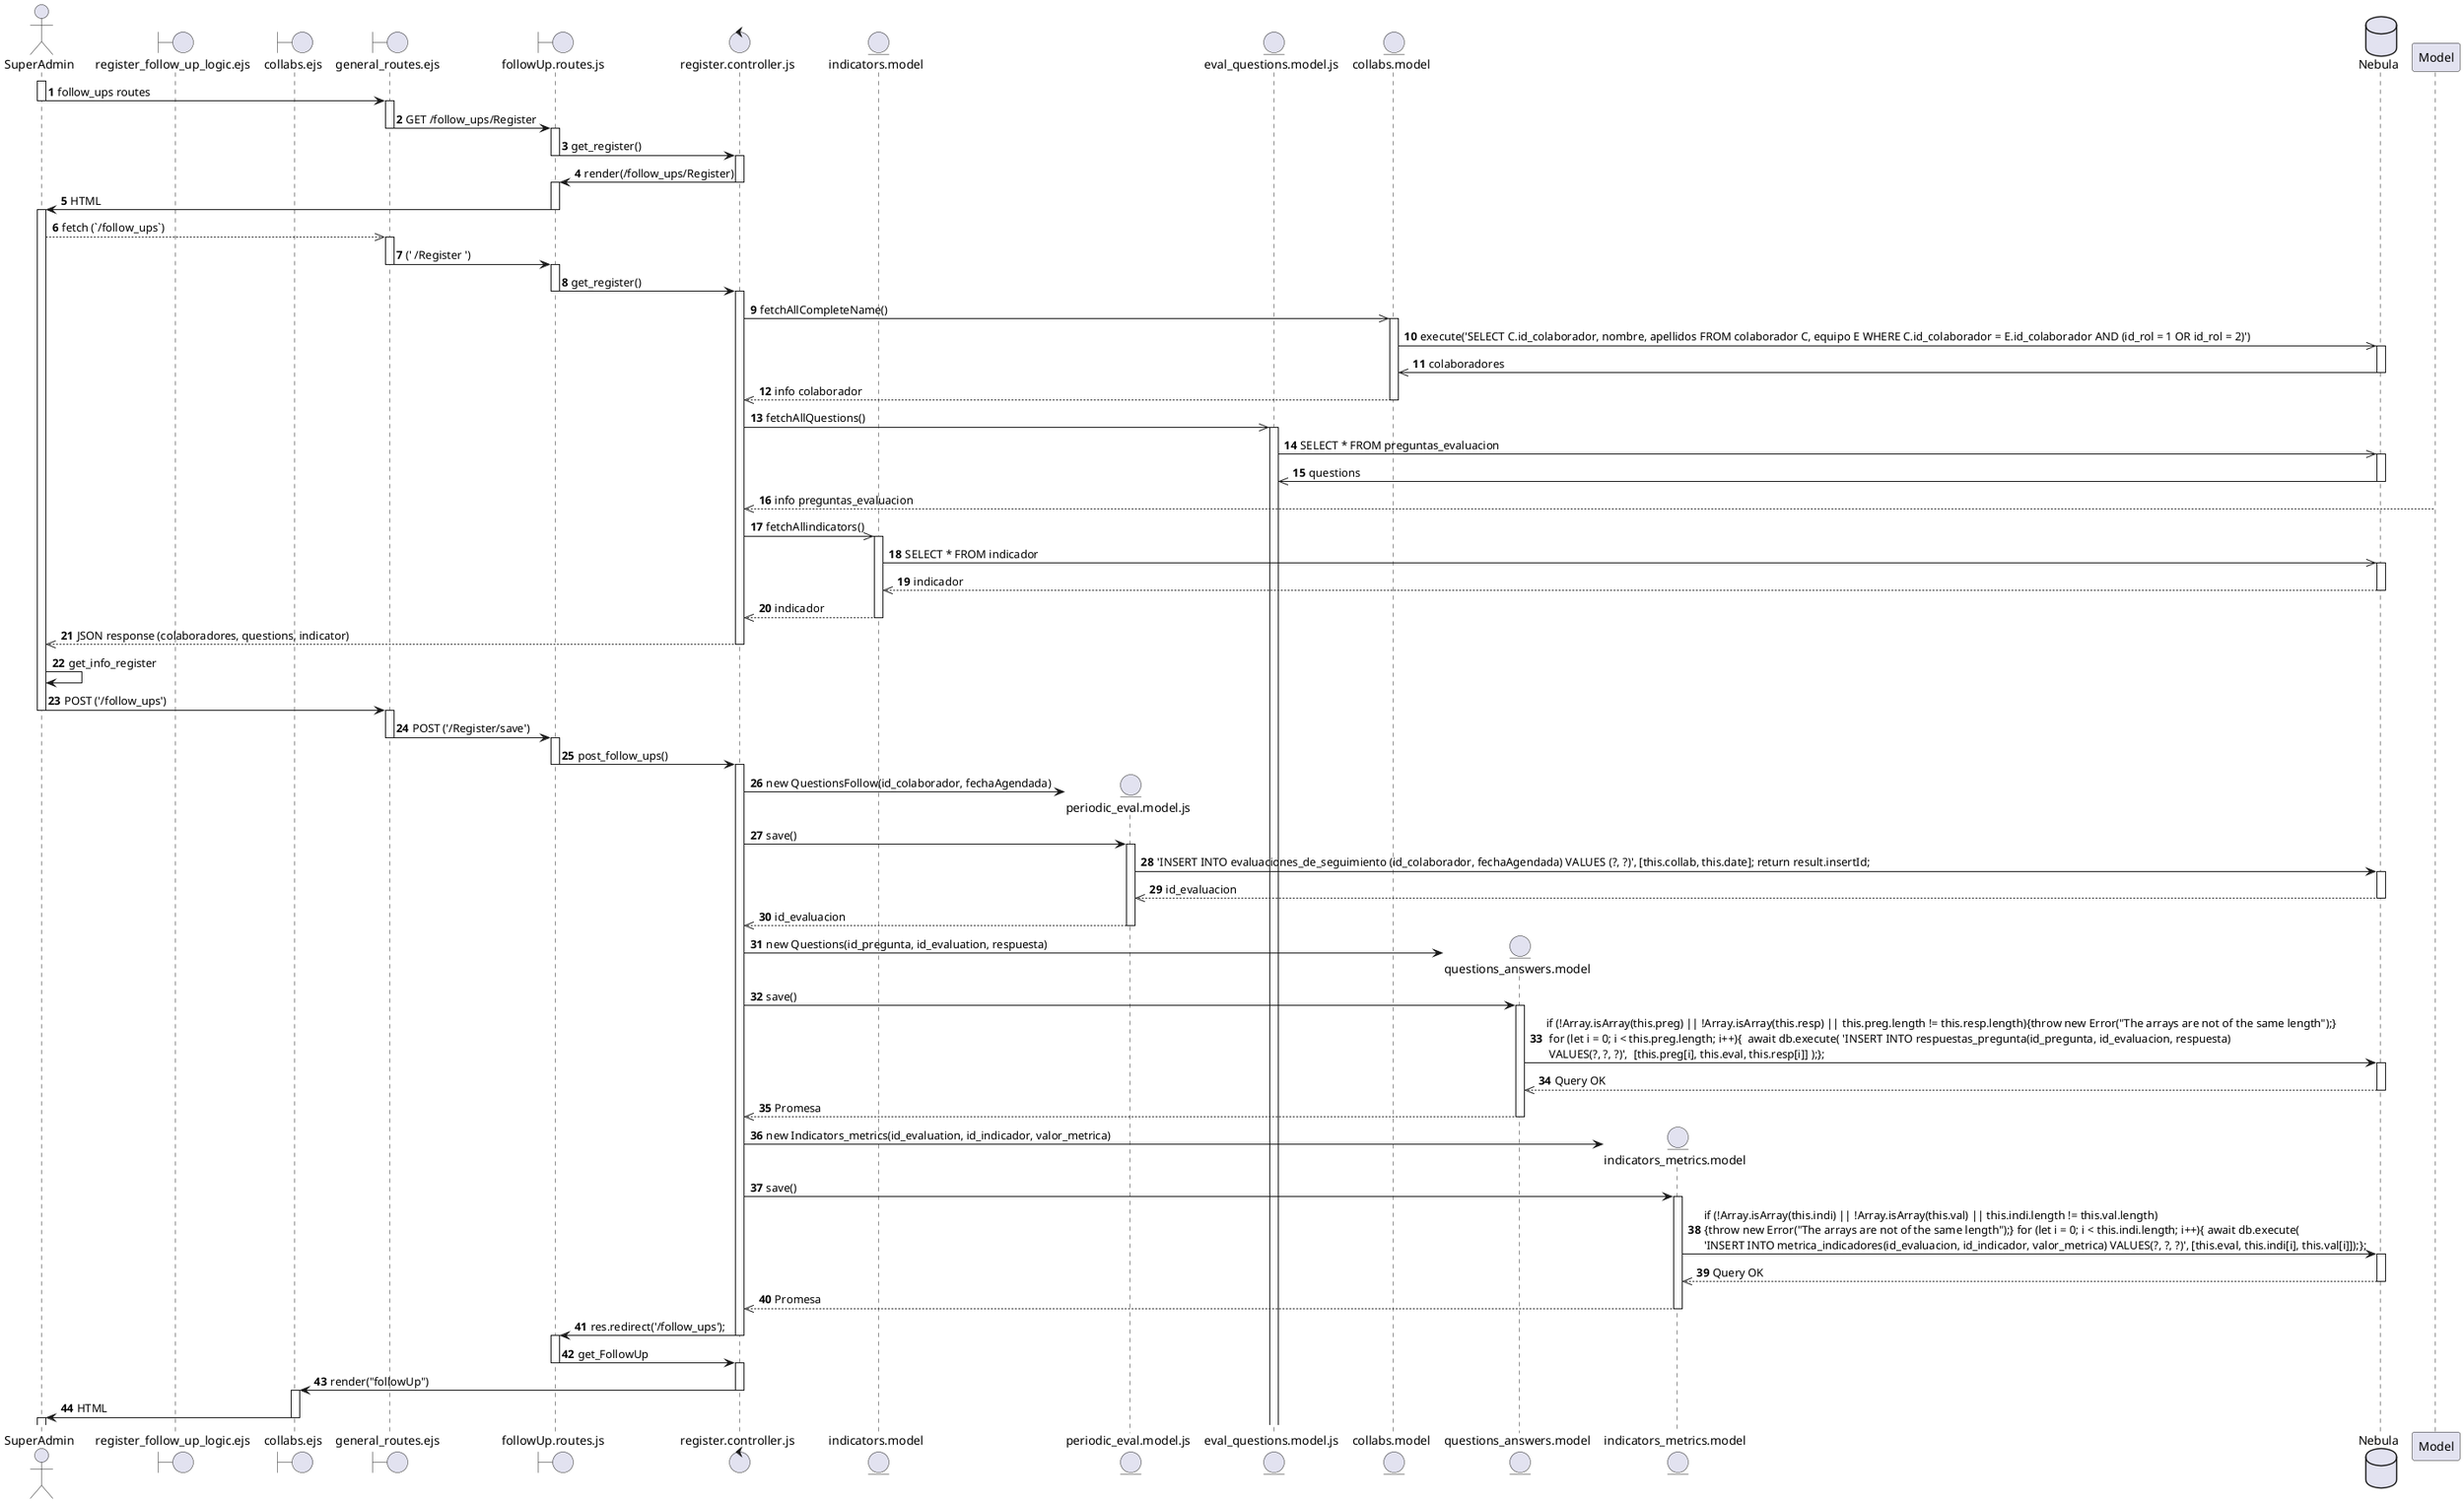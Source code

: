 @startuml REQ_36
autonumber
actor SuperAdmin as S
boundary register_follow_up_logic.ejs as Register
boundary collabs.ejs as collabs
boundary general_routes.ejs as GR
boundary followUp.routes.js as Route
control register.controller.js as SController
entity indicators.model as IModel
entity periodic_eval.model.js as QFollow
entity eval_questions.model.js as PEval
entity collabs.model as cm
entity questions_answers.model as Questions
entity indicators_metrics.model as IMetrics
database Nebula as db

' --- GET COLLABS ---1
activate S
S -> GR : follow_ups routes
deactivate S

activate GR
GR -> Route : GET /follow_ups/Register
deactivate GR

activate Route
Route -> SController : get_register()
deactivate Route 

activate SController
SController -> Route : render(/follow_ups/Register)
deactivate SController

activate Route 
Route -> S : HTML
deactivate Route

activate S
S -->> GR : fetch (`/follow_ups`)

activate GR
GR -> Route : (' /Register ')
deactivate GR 

activate Route
Route -> SController : get_register()
deactivate Route

activate SController
SController ->> cm : fetchAllCompleteName()

activate cm
cm ->> db : execute('SELECT C.id_colaborador, nombre, apellidos FROM colaborador C, equipo E WHERE C.id_colaborador = E.id_colaborador AND (id_rol = 1 OR id_rol = 2)') 

activate db
db ->> cm : colaboradores
deactivate db

cm -->> SController : info colaborador
deactivate cm 

SController ->> PEval : fetchAllQuestions()

activate PEval
PEval ->> db : SELECT * FROM preguntas_evaluacion
activate db
db ->> PEval : questions
deactivate db

Model -->> SController : info preguntas_evaluacion
deactivate Model 

' --- GET INFO INDICADORES ---
SController ->> IModel : fetchAllindicators()
activate IModel 
IModel ->> db : SELECT * FROM indicador
activate db
db -->> IModel : indicador
deactivate db
IModel -->> SController : indicador
deactivate IModel 

SController -->> S : JSON response (colaboradores, questions, indicator) 
deactivate SController

S -> S : get_info_register

' ---- REGISTER FOLLOW UP ----
S -> GR : POST ('/follow_ups')
deactivate S

activate GR
GR -> Route : POST ('/Register/save')
deactivate GR  

activate Route
Route -> SController : post_follow_ups()
deactivate Route

activate SController
create QFollow
SController -> QFollow: new QuestionsFollow(id_colaborador, fechaAgendada)
SController -> QFollow: save()

activate QFollow
QFollow -> db:  'INSERT INTO evaluaciones_de_seguimiento (id_colaborador, fechaAgendada) VALUES (?, ?)', [this.collab, this.date]; return result.insertId;

activate db
db -->> QFollow: id_evaluacion
deactivate db

QFollow -->> SController: id_evaluacion
deactivate QFollow

create Questions
SController -> Questions: new Questions(id_pregunta, id_evaluation, respuesta)
SController -> Questions : save()

activate Questions
Questions -> db: if (!Array.isArray(this.preg) || !Array.isArray(this.resp) || this.preg.length != this.resp.length){throw new Error("The arrays are not of the same length");} \n for (let i = 0; i < this.preg.length; i++){  await db.execute( 'INSERT INTO respuestas_pregunta(id_pregunta, id_evaluacion, respuesta)\n VALUES(?, ?, ?)',  [this.preg[i], this.eval, this.resp[i]] );};
activate db
db -->> Questions : Query OK
deactivate db 
Questions -->> SController : Promesa
deactivate Questions

create IMetrics
SController -> IMetrics : new Indicators_metrics(id_evaluation, id_indicador, valor_metrica)
SController -> IMetrics : save()

activate IMetrics
IMetrics -> db : if (!Array.isArray(this.indi) || !Array.isArray(this.val) || this.indi.length != this.val.length)\n{throw new Error("The arrays are not of the same length");} for (let i = 0; i < this.indi.length; i++){ await db.execute( \n'INSERT INTO metrica_indicadores(id_evaluacion, id_indicador, valor_metrica) VALUES(?, ?, ?)', [this.eval, this.indi[i], this.val[i]]);};

activate db
db -->> IMetrics : Query OK
deactivate db 
IMetrics -->> SController: Promesa
deactivate IMetrics 

SController ->  Route : res.redirect('/follow_ups');
deactivate SController

activate Route
Route -> SController : get_FollowUp
deactivate Route

activate SController
SController -> collabs: render("followUp")
deactivate SController

activate collabs 
collabs -> S : HTML
deactivate collabs 

activate S
deactivate S


@enduml
